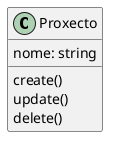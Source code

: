 @startuml Proxecto

class Proxecto {
    {field} nome: string
    {method} create()
    {method} update()
    {method} delete()
}

@enduml